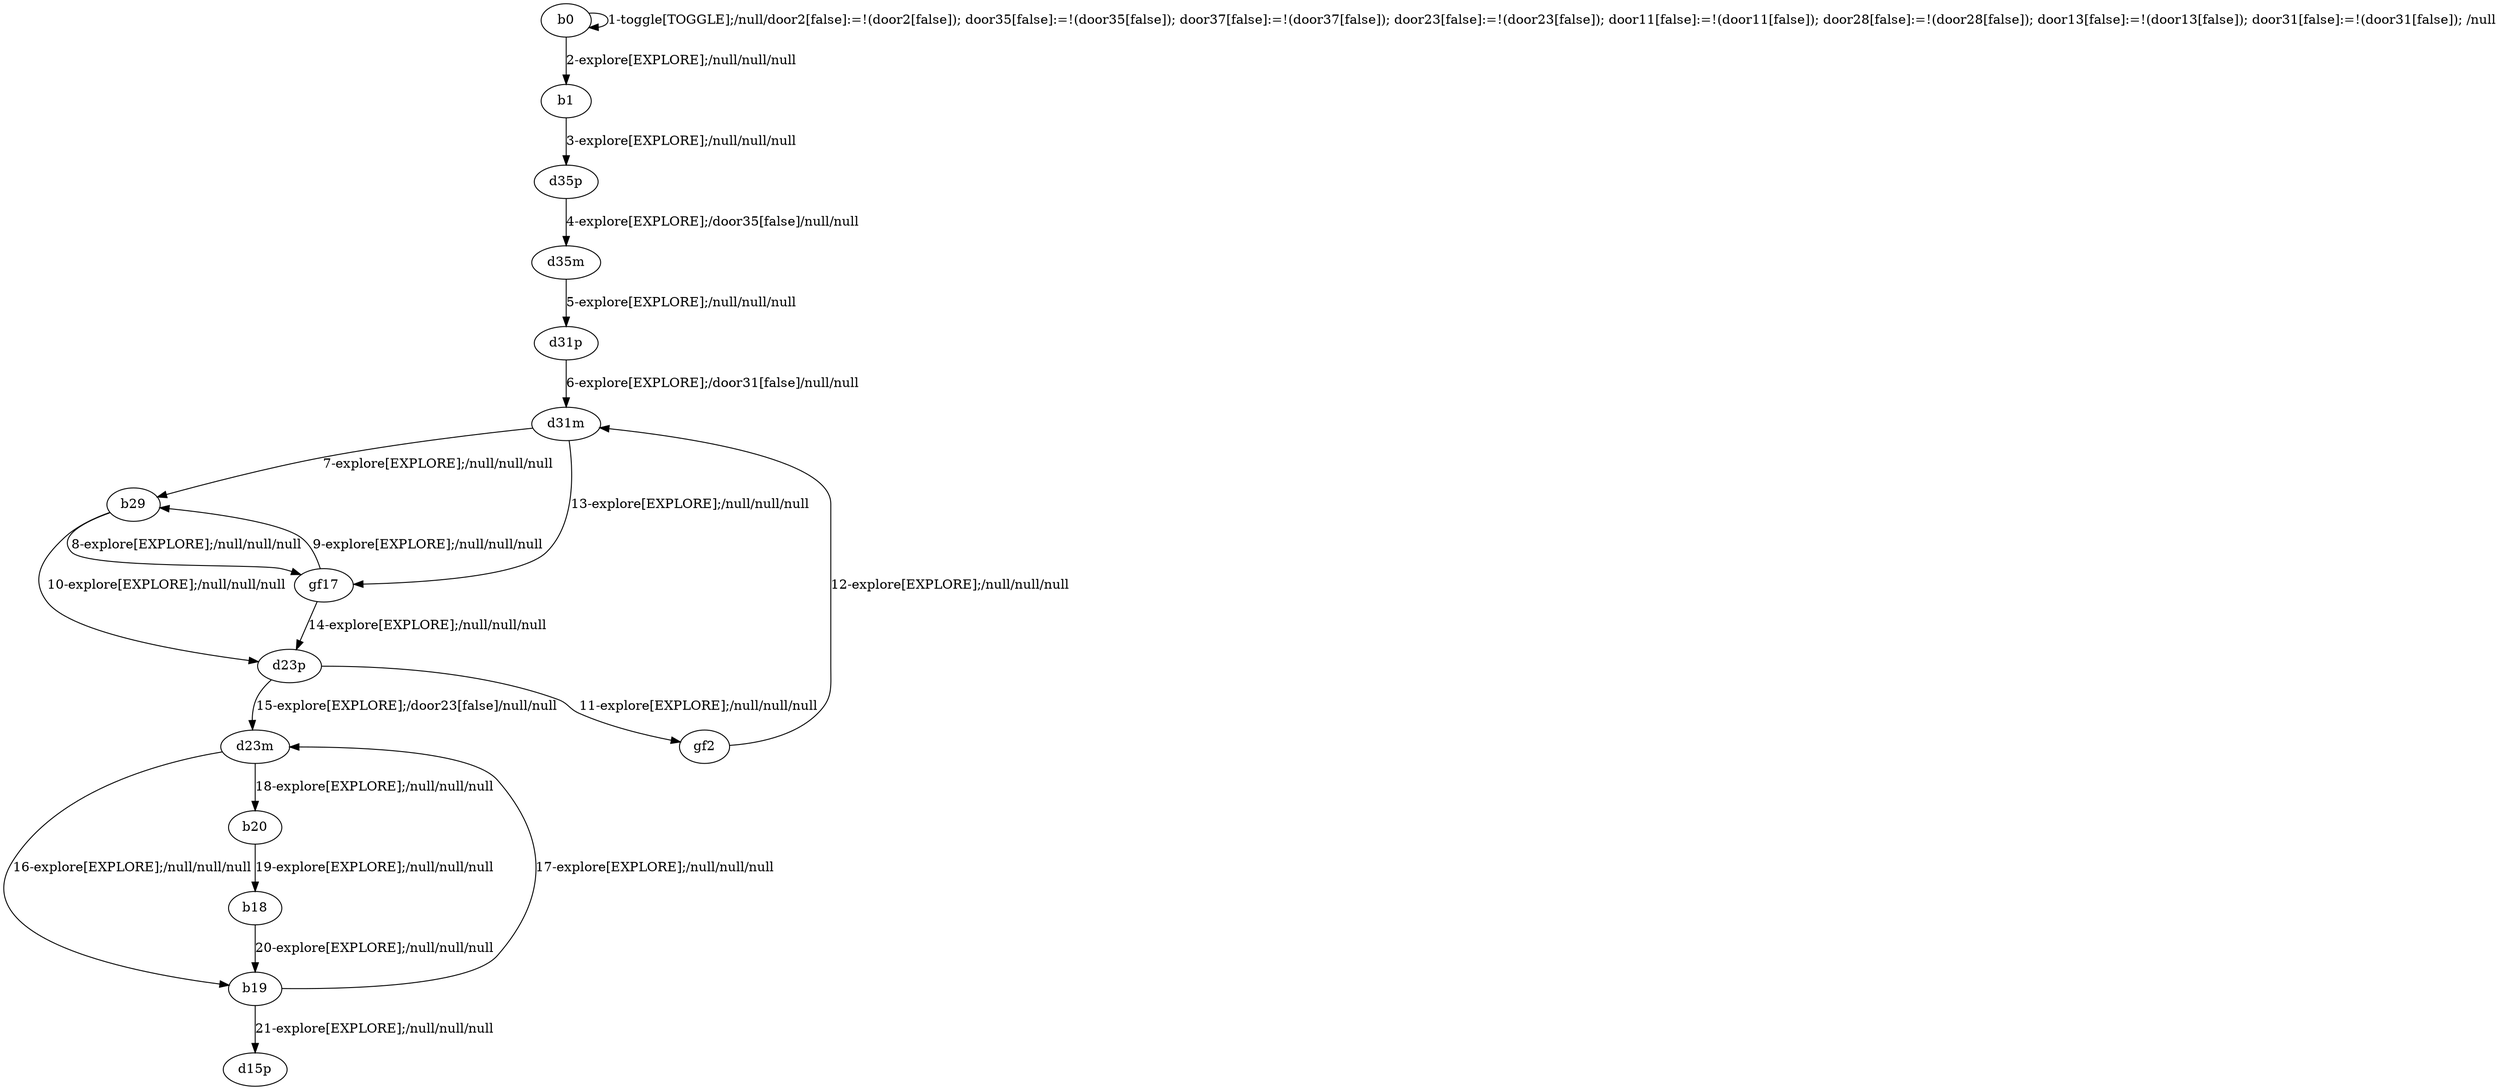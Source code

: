 # Total number of goals covered by this test: 4
# d23p --> gf2
# d31m --> gf17
# gf17 --> d23p
# gf2 --> d31m

digraph g {
"b0" -> "b0" [label = "1-toggle[TOGGLE];/null/door2[false]:=!(door2[false]); door35[false]:=!(door35[false]); door37[false]:=!(door37[false]); door23[false]:=!(door23[false]); door11[false]:=!(door11[false]); door28[false]:=!(door28[false]); door13[false]:=!(door13[false]); door31[false]:=!(door31[false]); /null"];
"b0" -> "b1" [label = "2-explore[EXPLORE];/null/null/null"];
"b1" -> "d35p" [label = "3-explore[EXPLORE];/null/null/null"];
"d35p" -> "d35m" [label = "4-explore[EXPLORE];/door35[false]/null/null"];
"d35m" -> "d31p" [label = "5-explore[EXPLORE];/null/null/null"];
"d31p" -> "d31m" [label = "6-explore[EXPLORE];/door31[false]/null/null"];
"d31m" -> "b29" [label = "7-explore[EXPLORE];/null/null/null"];
"b29" -> "gf17" [label = "8-explore[EXPLORE];/null/null/null"];
"gf17" -> "b29" [label = "9-explore[EXPLORE];/null/null/null"];
"b29" -> "d23p" [label = "10-explore[EXPLORE];/null/null/null"];
"d23p" -> "gf2" [label = "11-explore[EXPLORE];/null/null/null"];
"gf2" -> "d31m" [label = "12-explore[EXPLORE];/null/null/null"];
"d31m" -> "gf17" [label = "13-explore[EXPLORE];/null/null/null"];
"gf17" -> "d23p" [label = "14-explore[EXPLORE];/null/null/null"];
"d23p" -> "d23m" [label = "15-explore[EXPLORE];/door23[false]/null/null"];
"d23m" -> "b19" [label = "16-explore[EXPLORE];/null/null/null"];
"b19" -> "d23m" [label = "17-explore[EXPLORE];/null/null/null"];
"d23m" -> "b20" [label = "18-explore[EXPLORE];/null/null/null"];
"b20" -> "b18" [label = "19-explore[EXPLORE];/null/null/null"];
"b18" -> "b19" [label = "20-explore[EXPLORE];/null/null/null"];
"b19" -> "d15p" [label = "21-explore[EXPLORE];/null/null/null"];
}